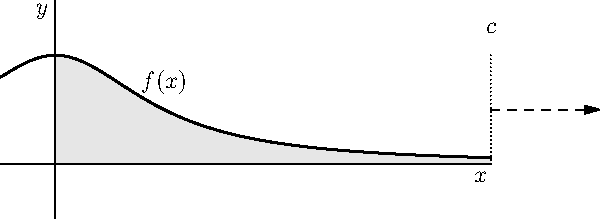size(300);  
import graph;
import contour;

real f(real x)
{
    return 1/(1+x^2);
}

path y=(0,0)--(0,1.5);
path x=(0,0)--(4,0);
path yy=(4,0)--(4,1.5);
path c_bar = (4,0) -- (4, 1);
path c_arrow = (4,0.5) -- (5, 0.5);

path area=buildcycle(x,y,graph(f,0,4),yy);
fill(area,lightgray);

xlimits(-0.5, 4);
ylimits(-0.5, 1.5);
draw(graph(f,-0.5,4,n=500),linewidth(1pt)+black);
draw(c_bar, dotted);
draw(c_arrow, dashed, arrow=Arrow );
label("$c$",(4,1.25));
label("$f(x)$",(1,.75));
yaxis("$y$", -0.5, 1.5, above=true);
xaxis("$x$", -0.5, 4, above=true);
